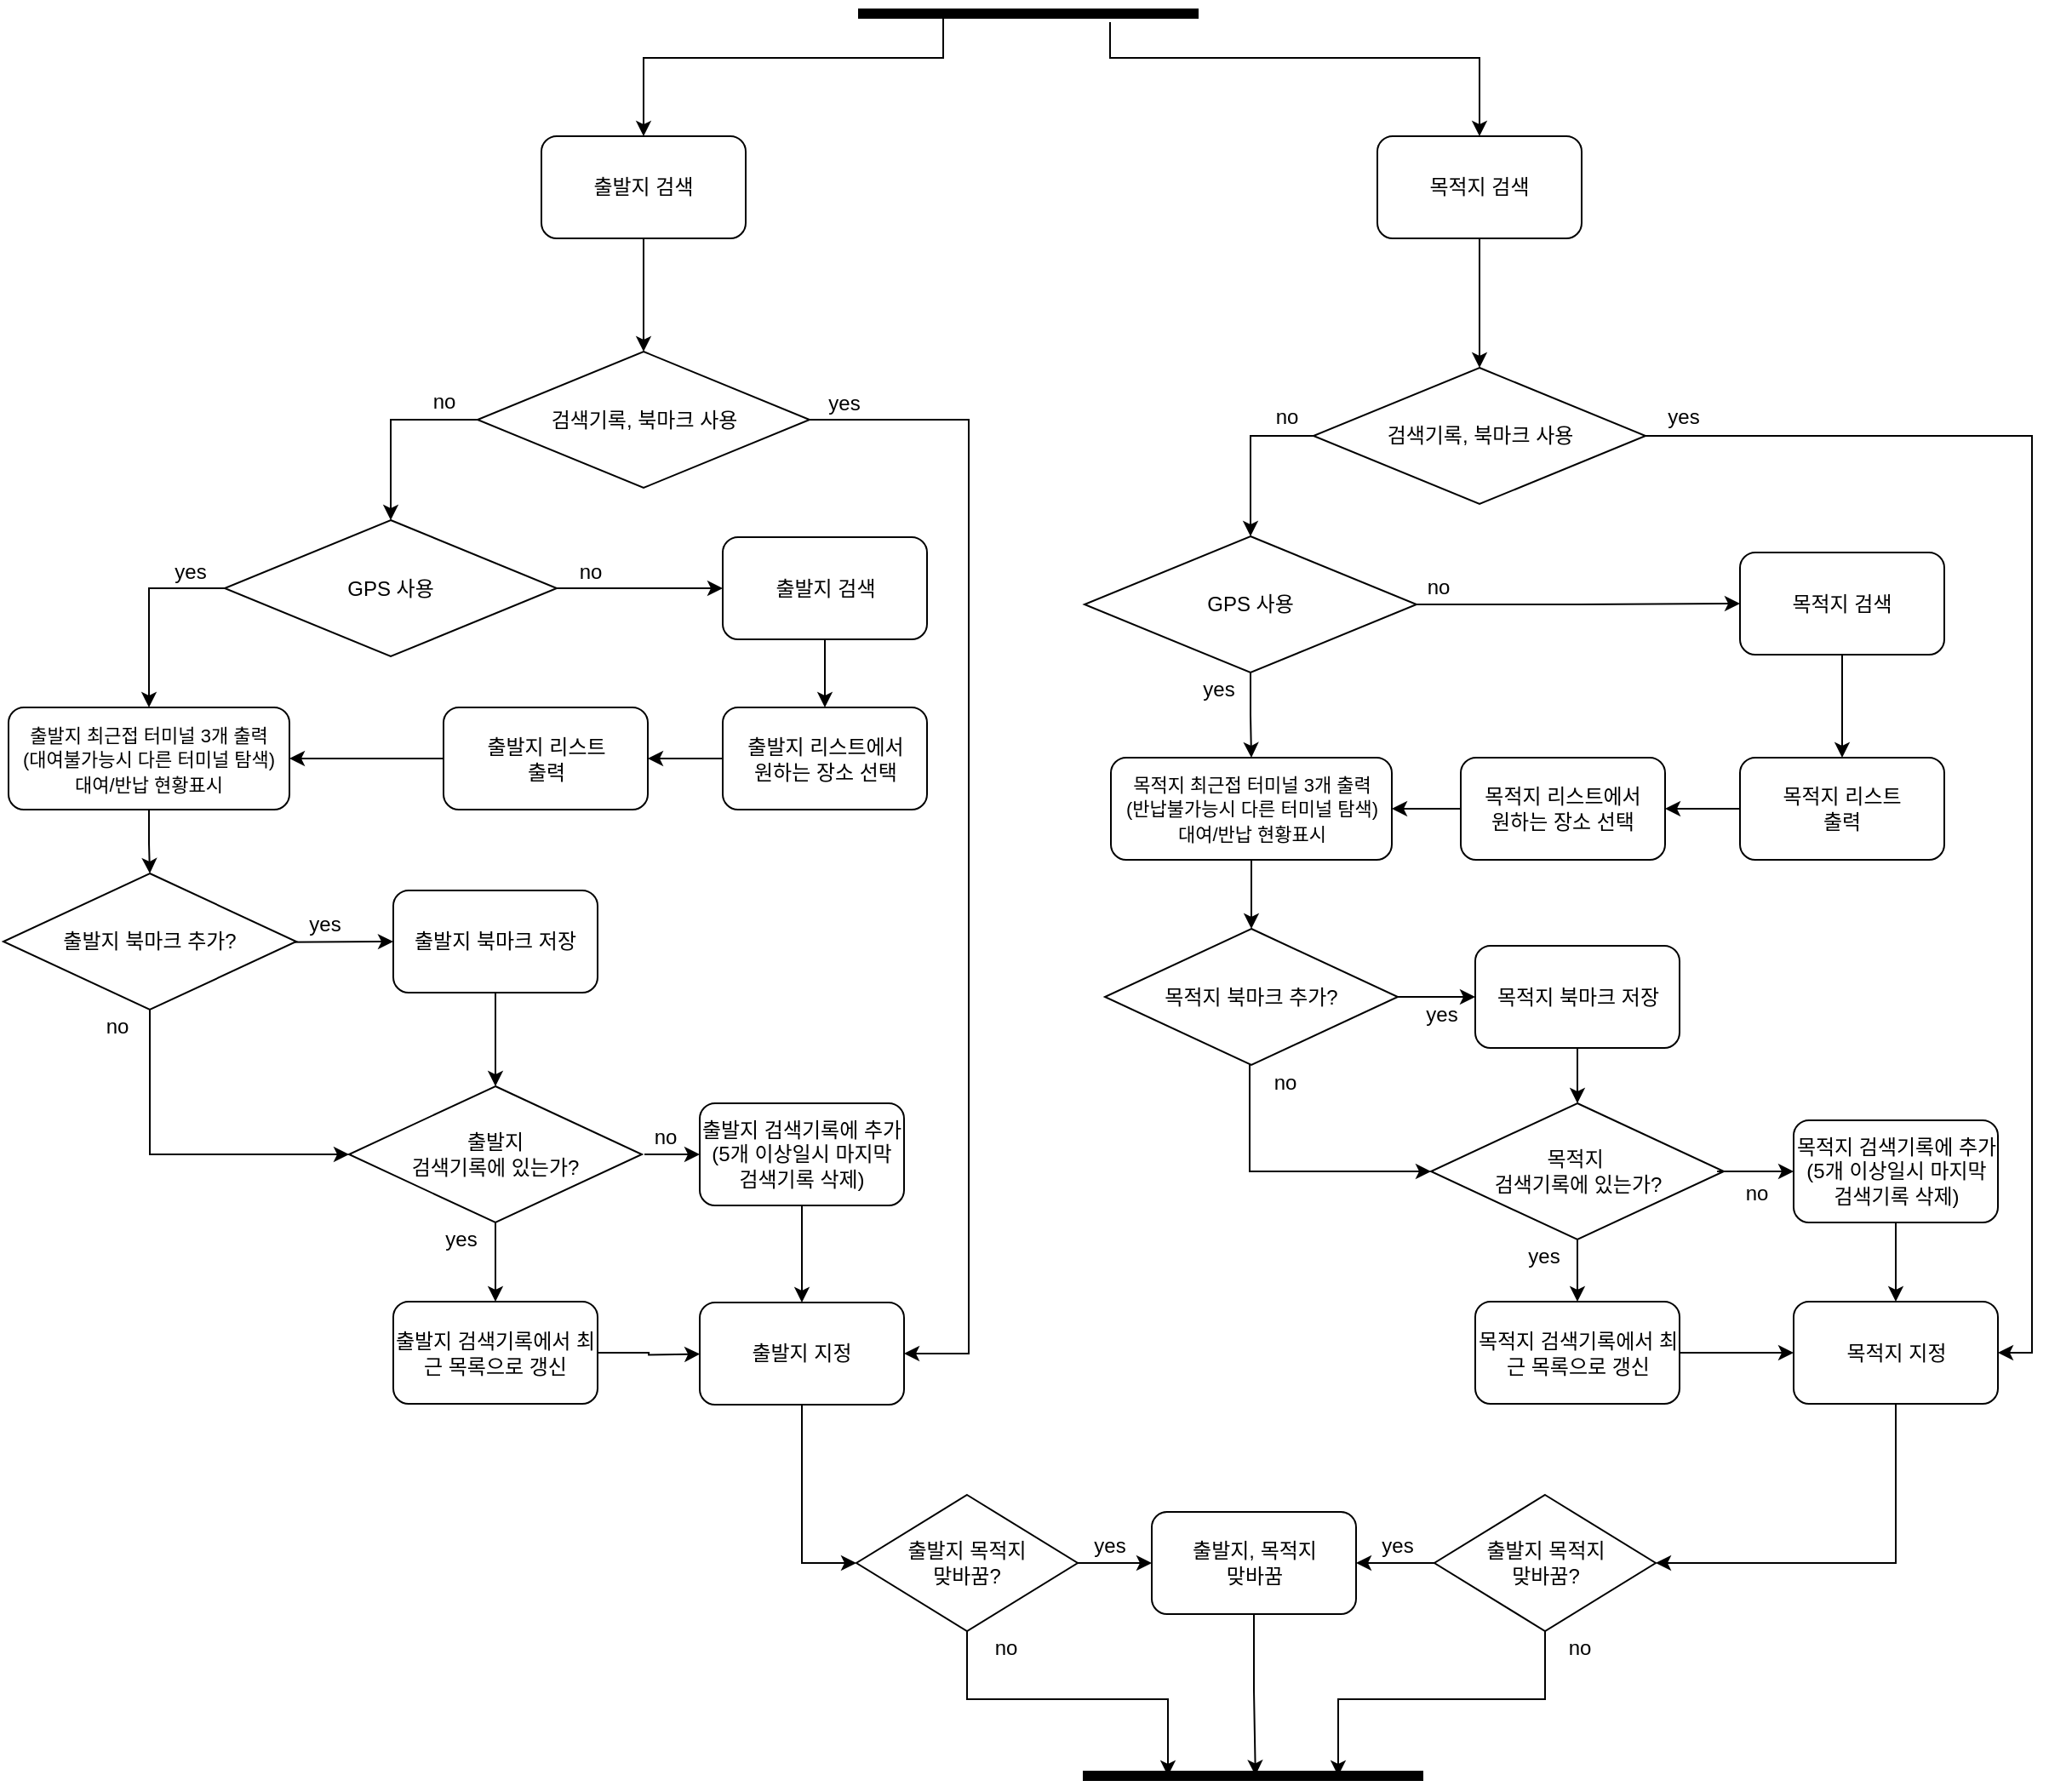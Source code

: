 <mxfile version="12.3.1" type="device" pages="1"><diagram id="74v2adaW9NZL6gEf2tZz" name="Page-1"><mxGraphModel dx="1422" dy="713" grid="1" gridSize="10" guides="1" tooltips="1" connect="1" arrows="1" fold="1" page="1" pageScale="1" pageWidth="827" pageHeight="1169" math="0" shadow="0"><root><mxCell id="0"/><mxCell id="1" parent="0"/><mxCell id="vMG2pl1d67QoB2vSyO6r-1" style="edgeStyle=orthogonalEdgeStyle;rounded=0;orthogonalLoop=1;jettySize=auto;html=1;exitX=0.25;exitY=0.5;exitDx=0;exitDy=0;exitPerimeter=0;entryX=0.5;entryY=0;entryDx=0;entryDy=0;strokeColor=#000000;" edge="1" parent="1" source="vMG2pl1d67QoB2vSyO6r-3" target="vMG2pl1d67QoB2vSyO6r-5"><mxGeometry relative="1" as="geometry"><mxPoint x="542" y="45" as="sourcePoint"/><Array as="points"><mxPoint x="612" y="101"/><mxPoint x="436" y="101"/></Array></mxGeometry></mxCell><mxCell id="vMG2pl1d67QoB2vSyO6r-2" style="edgeStyle=orthogonalEdgeStyle;rounded=0;orthogonalLoop=1;jettySize=auto;html=1;entryX=0.5;entryY=0;entryDx=0;entryDy=0;" edge="1" parent="1" source="vMG2pl1d67QoB2vSyO6r-3" target="vMG2pl1d67QoB2vSyO6r-7"><mxGeometry relative="1" as="geometry"><Array as="points"><mxPoint x="710" y="101"/><mxPoint x="927" y="101"/></Array></mxGeometry></mxCell><mxCell id="vMG2pl1d67QoB2vSyO6r-3" value="" style="shape=line;html=1;strokeWidth=6;strokeColor=#000000;" vertex="1" parent="1"><mxGeometry x="562" y="70" width="200" height="10" as="geometry"/></mxCell><mxCell id="vMG2pl1d67QoB2vSyO6r-4" style="edgeStyle=orthogonalEdgeStyle;rounded=0;orthogonalLoop=1;jettySize=auto;html=1;exitX=0.5;exitY=1;exitDx=0;exitDy=0;entryX=0.5;entryY=0;entryDx=0;entryDy=0;" edge="1" parent="1" source="vMG2pl1d67QoB2vSyO6r-5" target="vMG2pl1d67QoB2vSyO6r-10"><mxGeometry relative="1" as="geometry"/></mxCell><mxCell id="vMG2pl1d67QoB2vSyO6r-5" value="출발지 검색" style="rounded=1;whiteSpace=wrap;html=1;" vertex="1" parent="1"><mxGeometry x="376" y="147" width="120" height="60" as="geometry"/></mxCell><mxCell id="vMG2pl1d67QoB2vSyO6r-6" style="edgeStyle=orthogonalEdgeStyle;rounded=0;orthogonalLoop=1;jettySize=auto;html=1;entryX=0.5;entryY=0;entryDx=0;entryDy=0;strokeColor=#000000;" edge="1" parent="1" source="vMG2pl1d67QoB2vSyO6r-7" target="vMG2pl1d67QoB2vSyO6r-41"><mxGeometry relative="1" as="geometry"/></mxCell><mxCell id="vMG2pl1d67QoB2vSyO6r-7" value="목적지 검색" style="rounded=1;whiteSpace=wrap;html=1;" vertex="1" parent="1"><mxGeometry x="867" y="147" width="120" height="60" as="geometry"/></mxCell><mxCell id="vMG2pl1d67QoB2vSyO6r-8" style="edgeStyle=orthogonalEdgeStyle;rounded=0;orthogonalLoop=1;jettySize=auto;html=1;exitX=0;exitY=0.5;exitDx=0;exitDy=0;entryX=0.5;entryY=0;entryDx=0;entryDy=0;strokeColor=#000000;" edge="1" parent="1" source="vMG2pl1d67QoB2vSyO6r-10" target="vMG2pl1d67QoB2vSyO6r-13"><mxGeometry relative="1" as="geometry"/></mxCell><mxCell id="vMG2pl1d67QoB2vSyO6r-9" style="edgeStyle=orthogonalEdgeStyle;rounded=0;orthogonalLoop=1;jettySize=auto;html=1;entryX=1;entryY=0.5;entryDx=0;entryDy=0;" edge="1" parent="1" source="vMG2pl1d67QoB2vSyO6r-10" target="vMG2pl1d67QoB2vSyO6r-38"><mxGeometry relative="1" as="geometry"><Array as="points"><mxPoint x="627" y="314"/><mxPoint x="627" y="862"/></Array></mxGeometry></mxCell><mxCell id="vMG2pl1d67QoB2vSyO6r-10" value="검색기록, 북마크 사용" style="rhombus;whiteSpace=wrap;html=1;" vertex="1" parent="1"><mxGeometry x="338.5" y="273.5" width="195" height="80" as="geometry"/></mxCell><mxCell id="vMG2pl1d67QoB2vSyO6r-11" style="edgeStyle=orthogonalEdgeStyle;rounded=0;orthogonalLoop=1;jettySize=auto;html=1;exitX=0;exitY=0.5;exitDx=0;exitDy=0;entryX=0.5;entryY=0;entryDx=0;entryDy=0;strokeColor=#000000;" edge="1" parent="1" source="vMG2pl1d67QoB2vSyO6r-13" target="vMG2pl1d67QoB2vSyO6r-21"><mxGeometry relative="1" as="geometry"><mxPoint x="-19.333" y="482.667" as="targetPoint"/></mxGeometry></mxCell><mxCell id="vMG2pl1d67QoB2vSyO6r-12" style="edgeStyle=orthogonalEdgeStyle;rounded=0;orthogonalLoop=1;jettySize=auto;html=1;entryX=0;entryY=0.5;entryDx=0;entryDy=0;" edge="1" parent="1" source="vMG2pl1d67QoB2vSyO6r-13" target="vMG2pl1d67QoB2vSyO6r-19"><mxGeometry relative="1" as="geometry"/></mxCell><mxCell id="vMG2pl1d67QoB2vSyO6r-13" value="GPS 사용" style="rhombus;whiteSpace=wrap;html=1;" vertex="1" parent="1"><mxGeometry x="190" y="372.5" width="195" height="80" as="geometry"/></mxCell><mxCell id="vMG2pl1d67QoB2vSyO6r-14" value="yes" style="text;html=1;strokeColor=none;fillColor=none;align=center;verticalAlign=middle;whiteSpace=wrap;rounded=0;" vertex="1" parent="1"><mxGeometry x="150" y="392.5" width="40" height="20" as="geometry"/></mxCell><mxCell id="vMG2pl1d67QoB2vSyO6r-15" value="yes" style="text;html=1;strokeColor=none;fillColor=none;align=center;verticalAlign=middle;whiteSpace=wrap;rounded=0;" vertex="1" parent="1"><mxGeometry x="533.5" y="293.5" width="40" height="20" as="geometry"/></mxCell><mxCell id="vMG2pl1d67QoB2vSyO6r-16" value="no" style="text;html=1;strokeColor=none;fillColor=none;align=center;verticalAlign=middle;whiteSpace=wrap;rounded=0;" vertex="1" parent="1"><mxGeometry x="298.5" y="292.5" width="40" height="20" as="geometry"/></mxCell><mxCell id="vMG2pl1d67QoB2vSyO6r-17" value="no" style="text;html=1;strokeColor=none;fillColor=none;align=center;verticalAlign=middle;whiteSpace=wrap;rounded=0;" vertex="1" parent="1"><mxGeometry x="385" y="392.5" width="40" height="20" as="geometry"/></mxCell><mxCell id="vMG2pl1d67QoB2vSyO6r-18" style="edgeStyle=orthogonalEdgeStyle;rounded=0;orthogonalLoop=1;jettySize=auto;html=1;entryX=0.5;entryY=0;entryDx=0;entryDy=0;" edge="1" parent="1" source="vMG2pl1d67QoB2vSyO6r-19" target="vMG2pl1d67QoB2vSyO6r-86"><mxGeometry relative="1" as="geometry"/></mxCell><mxCell id="vMG2pl1d67QoB2vSyO6r-19" value="출발지 검색" style="rounded=1;whiteSpace=wrap;html=1;" vertex="1" parent="1"><mxGeometry x="482.5" y="382.5" width="120" height="60" as="geometry"/></mxCell><mxCell id="vMG2pl1d67QoB2vSyO6r-20" style="edgeStyle=orthogonalEdgeStyle;rounded=0;orthogonalLoop=1;jettySize=auto;html=1;entryX=0.5;entryY=0;entryDx=0;entryDy=0;" edge="1" parent="1" source="vMG2pl1d67QoB2vSyO6r-21" target="vMG2pl1d67QoB2vSyO6r-30"><mxGeometry relative="1" as="geometry"/></mxCell><mxCell id="vMG2pl1d67QoB2vSyO6r-21" value="&lt;span style=&quot;font-size: 11px&quot;&gt;출발지 최근접 터미널 3개 출력&lt;br&gt;(대여불가능시 다른 터미널 탐색)&lt;br&gt;대여/반납 현황표시&lt;br&gt;&lt;/span&gt;" style="rounded=1;whiteSpace=wrap;html=1;" vertex="1" parent="1"><mxGeometry x="63" y="482.5" width="165" height="60" as="geometry"/></mxCell><mxCell id="vMG2pl1d67QoB2vSyO6r-22" style="edgeStyle=orthogonalEdgeStyle;rounded=0;orthogonalLoop=1;jettySize=auto;html=1;entryX=0.5;entryY=0;entryDx=0;entryDy=0;strokeColor=#000000;" edge="1" parent="1" source="vMG2pl1d67QoB2vSyO6r-23" target="vMG2pl1d67QoB2vSyO6r-36"><mxGeometry relative="1" as="geometry"/></mxCell><mxCell id="vMG2pl1d67QoB2vSyO6r-23" value="출발지 &lt;br&gt;검색기록에 있는가?" style="rhombus;whiteSpace=wrap;html=1;" vertex="1" parent="1"><mxGeometry x="263" y="705" width="172" height="80" as="geometry"/></mxCell><mxCell id="vMG2pl1d67QoB2vSyO6r-24" style="edgeStyle=orthogonalEdgeStyle;rounded=0;orthogonalLoop=1;jettySize=auto;html=1;entryX=0.5;entryY=0;entryDx=0;entryDy=0;strokeColor=#000000;" edge="1" parent="1" source="vMG2pl1d67QoB2vSyO6r-25" target="vMG2pl1d67QoB2vSyO6r-38"><mxGeometry relative="1" as="geometry"/></mxCell><mxCell id="vMG2pl1d67QoB2vSyO6r-25" value="출발지 검색기록에 추가(5개 이상일시 마지막 검색기록 삭제)" style="rounded=1;whiteSpace=wrap;html=1;" vertex="1" parent="1"><mxGeometry x="469" y="715" width="120" height="60" as="geometry"/></mxCell><mxCell id="vMG2pl1d67QoB2vSyO6r-26" value="" style="endArrow=classic;html=1;entryX=0;entryY=0.5;entryDx=0;entryDy=0;" edge="1" parent="1"><mxGeometry width="50" height="50" relative="1" as="geometry"><mxPoint x="436.5" y="745" as="sourcePoint"/><mxPoint x="469" y="745" as="targetPoint"/></mxGeometry></mxCell><mxCell id="vMG2pl1d67QoB2vSyO6r-27" value="no" style="text;html=1;strokeColor=none;fillColor=none;align=center;verticalAlign=middle;whiteSpace=wrap;rounded=0;" vertex="1" parent="1"><mxGeometry x="429" y="725" width="40" height="20" as="geometry"/></mxCell><mxCell id="vMG2pl1d67QoB2vSyO6r-28" style="edgeStyle=orthogonalEdgeStyle;rounded=0;orthogonalLoop=1;jettySize=auto;html=1;entryX=0;entryY=0.5;entryDx=0;entryDy=0;strokeColor=#000000;" edge="1" parent="1" target="vMG2pl1d67QoB2vSyO6r-34"><mxGeometry relative="1" as="geometry"><mxPoint x="66.142" y="620.167" as="sourcePoint"/></mxGeometry></mxCell><mxCell id="vMG2pl1d67QoB2vSyO6r-29" style="edgeStyle=orthogonalEdgeStyle;rounded=0;orthogonalLoop=1;jettySize=auto;html=1;entryX=0;entryY=0.5;entryDx=0;entryDy=0;" edge="1" parent="1" source="vMG2pl1d67QoB2vSyO6r-30" target="vMG2pl1d67QoB2vSyO6r-23"><mxGeometry relative="1" as="geometry"><Array as="points"><mxPoint x="146" y="745.5"/></Array></mxGeometry></mxCell><mxCell id="vMG2pl1d67QoB2vSyO6r-30" value="출발지 북마크 추가?" style="rhombus;whiteSpace=wrap;html=1;" vertex="1" parent="1"><mxGeometry x="60" y="580" width="172" height="80" as="geometry"/></mxCell><mxCell id="vMG2pl1d67QoB2vSyO6r-31" value="no" style="text;html=1;strokeColor=none;fillColor=none;align=center;verticalAlign=middle;whiteSpace=wrap;rounded=0;" vertex="1" parent="1"><mxGeometry x="106.5" y="660" width="40" height="20" as="geometry"/></mxCell><mxCell id="vMG2pl1d67QoB2vSyO6r-32" value="yes" style="text;html=1;strokeColor=none;fillColor=none;align=center;verticalAlign=middle;whiteSpace=wrap;rounded=0;" vertex="1" parent="1"><mxGeometry x="229" y="600" width="40" height="20" as="geometry"/></mxCell><mxCell id="vMG2pl1d67QoB2vSyO6r-33" style="edgeStyle=orthogonalEdgeStyle;rounded=0;orthogonalLoop=1;jettySize=auto;html=1;entryX=0.5;entryY=0;entryDx=0;entryDy=0;strokeColor=#000000;" edge="1" parent="1" source="vMG2pl1d67QoB2vSyO6r-34" target="vMG2pl1d67QoB2vSyO6r-23"><mxGeometry relative="1" as="geometry"/></mxCell><mxCell id="vMG2pl1d67QoB2vSyO6r-34" value="출발지 북마크 저장" style="rounded=1;whiteSpace=wrap;html=1;" vertex="1" parent="1"><mxGeometry x="289" y="590" width="120" height="60" as="geometry"/></mxCell><mxCell id="vMG2pl1d67QoB2vSyO6r-35" style="edgeStyle=orthogonalEdgeStyle;rounded=0;orthogonalLoop=1;jettySize=auto;html=1;entryX=0;entryY=0.5;entryDx=0;entryDy=0;strokeColor=#000000;" edge="1" parent="1" source="vMG2pl1d67QoB2vSyO6r-36"><mxGeometry relative="1" as="geometry"><mxPoint x="469.088" y="862.294" as="targetPoint"/></mxGeometry></mxCell><mxCell id="vMG2pl1d67QoB2vSyO6r-36" value="출발지 검색기록에서 최근 목록으로 갱신" style="rounded=1;whiteSpace=wrap;html=1;" vertex="1" parent="1"><mxGeometry x="289" y="831.5" width="120" height="60" as="geometry"/></mxCell><mxCell id="vMG2pl1d67QoB2vSyO6r-37" style="edgeStyle=orthogonalEdgeStyle;rounded=0;orthogonalLoop=1;jettySize=auto;html=1;entryX=0;entryY=0.5;entryDx=0;entryDy=0;strokeColor=#000000;exitX=0.5;exitY=1;exitDx=0;exitDy=0;" edge="1" parent="1" source="vMG2pl1d67QoB2vSyO6r-38" target="vMG2pl1d67QoB2vSyO6r-72"><mxGeometry relative="1" as="geometry"><Array as="points"><mxPoint x="529" y="985"/></Array></mxGeometry></mxCell><mxCell id="vMG2pl1d67QoB2vSyO6r-38" value="출발지 지정" style="rounded=1;whiteSpace=wrap;html=1;strokeColor=#000000;" vertex="1" parent="1"><mxGeometry x="469" y="832" width="120" height="60" as="geometry"/></mxCell><mxCell id="vMG2pl1d67QoB2vSyO6r-39" style="edgeStyle=orthogonalEdgeStyle;rounded=0;orthogonalLoop=1;jettySize=auto;html=1;entryX=0.5;entryY=0;entryDx=0;entryDy=0;strokeColor=#000000;" edge="1" parent="1" target="vMG2pl1d67QoB2vSyO6r-67"><mxGeometry relative="1" as="geometry"><mxPoint x="833" y="323" as="sourcePoint"/><Array as="points"><mxPoint x="793" y="323"/></Array></mxGeometry></mxCell><mxCell id="vMG2pl1d67QoB2vSyO6r-40" style="edgeStyle=orthogonalEdgeStyle;rounded=0;orthogonalLoop=1;jettySize=auto;html=1;entryX=1;entryY=0.5;entryDx=0;entryDy=0;" edge="1" parent="1" source="vMG2pl1d67QoB2vSyO6r-41" target="vMG2pl1d67QoB2vSyO6r-63"><mxGeometry relative="1" as="geometry"/></mxCell><mxCell id="vMG2pl1d67QoB2vSyO6r-41" value="검색기록, 북마크 사용" style="rhombus;whiteSpace=wrap;html=1;" vertex="1" parent="1"><mxGeometry x="829.5" y="283" width="195" height="80" as="geometry"/></mxCell><mxCell id="vMG2pl1d67QoB2vSyO6r-42" value="yes" style="text;html=1;strokeColor=none;fillColor=none;align=center;verticalAlign=middle;whiteSpace=wrap;rounded=0;" vertex="1" parent="1"><mxGeometry x="1027" y="302" width="40" height="20" as="geometry"/></mxCell><mxCell id="vMG2pl1d67QoB2vSyO6r-43" value="no" style="text;html=1;strokeColor=none;fillColor=none;align=center;verticalAlign=middle;whiteSpace=wrap;rounded=0;" vertex="1" parent="1"><mxGeometry x="794" y="302" width="40" height="20" as="geometry"/></mxCell><mxCell id="vMG2pl1d67QoB2vSyO6r-44" style="edgeStyle=orthogonalEdgeStyle;rounded=0;orthogonalLoop=1;jettySize=auto;html=1;entryX=0.5;entryY=0;entryDx=0;entryDy=0;" edge="1" parent="1" source="vMG2pl1d67QoB2vSyO6r-45" target="vMG2pl1d67QoB2vSyO6r-88"><mxGeometry relative="1" as="geometry"/></mxCell><mxCell id="vMG2pl1d67QoB2vSyO6r-45" value="목적지 검색" style="rounded=1;whiteSpace=wrap;html=1;" vertex="1" parent="1"><mxGeometry x="1080" y="391.5" width="120" height="60" as="geometry"/></mxCell><mxCell id="vMG2pl1d67QoB2vSyO6r-46" style="edgeStyle=orthogonalEdgeStyle;rounded=0;orthogonalLoop=1;jettySize=auto;html=1;entryX=0.5;entryY=0;entryDx=0;entryDy=0;" edge="1" parent="1" source="vMG2pl1d67QoB2vSyO6r-47" target="vMG2pl1d67QoB2vSyO6r-56"><mxGeometry relative="1" as="geometry"/></mxCell><mxCell id="vMG2pl1d67QoB2vSyO6r-47" value="&lt;font style=&quot;font-size: 11px&quot;&gt;목적지 최근접 터미널 3개 출력&lt;br&gt;(반납불가능시 다른 터미널 탐색)&lt;br&gt;대여/반납 현황표시&lt;/font&gt;" style="rounded=1;whiteSpace=wrap;html=1;" vertex="1" parent="1"><mxGeometry x="710.5" y="512" width="165" height="60" as="geometry"/></mxCell><mxCell id="vMG2pl1d67QoB2vSyO6r-48" style="edgeStyle=orthogonalEdgeStyle;rounded=0;orthogonalLoop=1;jettySize=auto;html=1;entryX=0.5;entryY=0;entryDx=0;entryDy=0;strokeColor=#000000;" edge="1" parent="1" source="vMG2pl1d67QoB2vSyO6r-49" target="vMG2pl1d67QoB2vSyO6r-61"><mxGeometry relative="1" as="geometry"/></mxCell><mxCell id="vMG2pl1d67QoB2vSyO6r-49" value="목적지&amp;nbsp;&lt;br&gt;검색기록에 있는가?" style="rhombus;whiteSpace=wrap;html=1;" vertex="1" parent="1"><mxGeometry x="898.5" y="715" width="172" height="80" as="geometry"/></mxCell><mxCell id="vMG2pl1d67QoB2vSyO6r-50" style="edgeStyle=orthogonalEdgeStyle;rounded=0;orthogonalLoop=1;jettySize=auto;html=1;entryX=0.5;entryY=0;entryDx=0;entryDy=0;strokeColor=#000000;" edge="1" parent="1" source="vMG2pl1d67QoB2vSyO6r-51" target="vMG2pl1d67QoB2vSyO6r-63"><mxGeometry relative="1" as="geometry"/></mxCell><mxCell id="vMG2pl1d67QoB2vSyO6r-51" value="목적지 검색기록에 추가(5개 이상일시 마지막 검색기록 삭제)" style="rounded=1;whiteSpace=wrap;html=1;" vertex="1" parent="1"><mxGeometry x="1111.5" y="725" width="120" height="60" as="geometry"/></mxCell><mxCell id="vMG2pl1d67QoB2vSyO6r-52" value="" style="endArrow=classic;html=1;exitX=0.977;exitY=0.5;exitDx=0;exitDy=0;exitPerimeter=0;entryX=0;entryY=0.5;entryDx=0;entryDy=0;" edge="1" parent="1" source="vMG2pl1d67QoB2vSyO6r-49" target="vMG2pl1d67QoB2vSyO6r-51"><mxGeometry width="50" height="50" relative="1" as="geometry"><mxPoint x="1128" y="847" as="sourcePoint"/><mxPoint x="1111" y="847" as="targetPoint"/></mxGeometry></mxCell><mxCell id="vMG2pl1d67QoB2vSyO6r-53" value="no" style="text;html=1;strokeColor=none;fillColor=none;align=center;verticalAlign=middle;whiteSpace=wrap;rounded=0;" vertex="1" parent="1"><mxGeometry x="1070" y="755" width="40" height="25" as="geometry"/></mxCell><mxCell id="vMG2pl1d67QoB2vSyO6r-54" style="edgeStyle=orthogonalEdgeStyle;rounded=0;orthogonalLoop=1;jettySize=auto;html=1;entryX=0;entryY=0.5;entryDx=0;entryDy=0;strokeColor=#000000;" edge="1" parent="1" source="vMG2pl1d67QoB2vSyO6r-56" target="vMG2pl1d67QoB2vSyO6r-59"><mxGeometry relative="1" as="geometry"/></mxCell><mxCell id="vMG2pl1d67QoB2vSyO6r-55" style="edgeStyle=orthogonalEdgeStyle;rounded=0;orthogonalLoop=1;jettySize=auto;html=1;entryX=0;entryY=0.5;entryDx=0;entryDy=0;" edge="1" parent="1" source="vMG2pl1d67QoB2vSyO6r-56" target="vMG2pl1d67QoB2vSyO6r-49"><mxGeometry relative="1" as="geometry"><Array as="points"><mxPoint x="792" y="755"/></Array></mxGeometry></mxCell><mxCell id="vMG2pl1d67QoB2vSyO6r-56" value="목적지 북마크 추가?" style="rhombus;whiteSpace=wrap;html=1;" vertex="1" parent="1"><mxGeometry x="707" y="612.5" width="172" height="80" as="geometry"/></mxCell><mxCell id="vMG2pl1d67QoB2vSyO6r-57" value="yes" style="text;html=1;strokeColor=none;fillColor=none;align=center;verticalAlign=middle;whiteSpace=wrap;rounded=0;" vertex="1" parent="1"><mxGeometry x="884.5" y="652.5" width="40" height="20" as="geometry"/></mxCell><mxCell id="vMG2pl1d67QoB2vSyO6r-58" style="edgeStyle=orthogonalEdgeStyle;rounded=0;orthogonalLoop=1;jettySize=auto;html=1;entryX=0.5;entryY=0;entryDx=0;entryDy=0;strokeColor=#000000;" edge="1" parent="1" source="vMG2pl1d67QoB2vSyO6r-59" target="vMG2pl1d67QoB2vSyO6r-49"><mxGeometry relative="1" as="geometry"/></mxCell><mxCell id="vMG2pl1d67QoB2vSyO6r-59" value="목적지 북마크 저장" style="rounded=1;whiteSpace=wrap;html=1;" vertex="1" parent="1"><mxGeometry x="924.5" y="622.5" width="120" height="60" as="geometry"/></mxCell><mxCell id="vMG2pl1d67QoB2vSyO6r-60" style="edgeStyle=orthogonalEdgeStyle;rounded=0;orthogonalLoop=1;jettySize=auto;html=1;entryX=0;entryY=0.5;entryDx=0;entryDy=0;strokeColor=#000000;" edge="1" parent="1" source="vMG2pl1d67QoB2vSyO6r-61" target="vMG2pl1d67QoB2vSyO6r-63"><mxGeometry relative="1" as="geometry"><mxPoint x="1111" y="895" as="targetPoint"/></mxGeometry></mxCell><mxCell id="vMG2pl1d67QoB2vSyO6r-61" value="목적지 검색기록에서 최근 목록으로 갱신" style="rounded=1;whiteSpace=wrap;html=1;" vertex="1" parent="1"><mxGeometry x="924.5" y="831.5" width="120" height="60" as="geometry"/></mxCell><mxCell id="vMG2pl1d67QoB2vSyO6r-62" style="edgeStyle=orthogonalEdgeStyle;rounded=0;orthogonalLoop=1;jettySize=auto;html=1;entryX=1;entryY=0.5;entryDx=0;entryDy=0;strokeColor=#000000;" edge="1" parent="1" source="vMG2pl1d67QoB2vSyO6r-63" target="vMG2pl1d67QoB2vSyO6r-75"><mxGeometry relative="1" as="geometry"><Array as="points"><mxPoint x="1172" y="985"/></Array></mxGeometry></mxCell><mxCell id="vMG2pl1d67QoB2vSyO6r-63" value="목적지 지정" style="rounded=1;whiteSpace=wrap;html=1;strokeColor=#000000;" vertex="1" parent="1"><mxGeometry x="1111.5" y="831.5" width="120" height="60" as="geometry"/></mxCell><mxCell id="vMG2pl1d67QoB2vSyO6r-64" value="" style="shape=line;html=1;strokeWidth=6;strokeColor=#000000;" vertex="1" parent="1"><mxGeometry x="694" y="1105" width="200" height="10" as="geometry"/></mxCell><mxCell id="vMG2pl1d67QoB2vSyO6r-65" style="edgeStyle=orthogonalEdgeStyle;rounded=0;orthogonalLoop=1;jettySize=auto;html=1;entryX=0.5;entryY=0;entryDx=0;entryDy=0;strokeColor=#000000;" edge="1" parent="1" source="vMG2pl1d67QoB2vSyO6r-67" target="vMG2pl1d67QoB2vSyO6r-47"><mxGeometry relative="1" as="geometry"/></mxCell><mxCell id="vMG2pl1d67QoB2vSyO6r-66" style="edgeStyle=orthogonalEdgeStyle;rounded=0;orthogonalLoop=1;jettySize=auto;html=1;entryX=0;entryY=0.5;entryDx=0;entryDy=0;" edge="1" parent="1" source="vMG2pl1d67QoB2vSyO6r-67" target="vMG2pl1d67QoB2vSyO6r-45"><mxGeometry relative="1" as="geometry"><mxPoint x="1063.5" y="422" as="targetPoint"/></mxGeometry></mxCell><mxCell id="vMG2pl1d67QoB2vSyO6r-67" value="GPS 사용" style="rhombus;whiteSpace=wrap;html=1;" vertex="1" parent="1"><mxGeometry x="695" y="382" width="195" height="80" as="geometry"/></mxCell><mxCell id="vMG2pl1d67QoB2vSyO6r-68" value="no" style="text;html=1;strokeColor=none;fillColor=none;align=center;verticalAlign=middle;whiteSpace=wrap;rounded=0;" vertex="1" parent="1"><mxGeometry x="882.5" y="402" width="40" height="20" as="geometry"/></mxCell><mxCell id="vMG2pl1d67QoB2vSyO6r-69" value="yes" style="text;html=1;strokeColor=none;fillColor=none;align=center;verticalAlign=middle;whiteSpace=wrap;rounded=0;" vertex="1" parent="1"><mxGeometry x="754" y="462" width="40" height="20" as="geometry"/></mxCell><mxCell id="vMG2pl1d67QoB2vSyO6r-70" style="edgeStyle=orthogonalEdgeStyle;rounded=0;orthogonalLoop=1;jettySize=auto;html=1;entryX=0.25;entryY=0.5;entryDx=0;entryDy=0;entryPerimeter=0;exitX=0.5;exitY=1;exitDx=0;exitDy=0;" edge="1" parent="1" source="vMG2pl1d67QoB2vSyO6r-72" target="vMG2pl1d67QoB2vSyO6r-64"><mxGeometry relative="1" as="geometry"><Array as="points"><mxPoint x="626" y="1065"/><mxPoint x="744" y="1065"/></Array></mxGeometry></mxCell><mxCell id="vMG2pl1d67QoB2vSyO6r-71" style="edgeStyle=orthogonalEdgeStyle;rounded=0;orthogonalLoop=1;jettySize=auto;html=1;entryX=0;entryY=0.5;entryDx=0;entryDy=0;" edge="1" parent="1" source="vMG2pl1d67QoB2vSyO6r-72" target="vMG2pl1d67QoB2vSyO6r-79"><mxGeometry relative="1" as="geometry"/></mxCell><mxCell id="vMG2pl1d67QoB2vSyO6r-72" value="출발지 목적지&lt;br&gt;맞바꿈?" style="rhombus;whiteSpace=wrap;html=1;strokeColor=#000000;" vertex="1" parent="1"><mxGeometry x="561" y="945" width="130" height="80" as="geometry"/></mxCell><mxCell id="vMG2pl1d67QoB2vSyO6r-73" style="edgeStyle=orthogonalEdgeStyle;rounded=0;orthogonalLoop=1;jettySize=auto;html=1;entryX=0.75;entryY=0.5;entryDx=0;entryDy=0;entryPerimeter=0;exitX=0.5;exitY=1;exitDx=0;exitDy=0;" edge="1" parent="1" source="vMG2pl1d67QoB2vSyO6r-75" target="vMG2pl1d67QoB2vSyO6r-64"><mxGeometry relative="1" as="geometry"><Array as="points"><mxPoint x="966" y="1065"/><mxPoint x="844" y="1065"/></Array></mxGeometry></mxCell><mxCell id="vMG2pl1d67QoB2vSyO6r-74" style="edgeStyle=orthogonalEdgeStyle;rounded=0;orthogonalLoop=1;jettySize=auto;html=1;entryX=1;entryY=0.5;entryDx=0;entryDy=0;" edge="1" parent="1" source="vMG2pl1d67QoB2vSyO6r-75" target="vMG2pl1d67QoB2vSyO6r-79"><mxGeometry relative="1" as="geometry"/></mxCell><mxCell id="vMG2pl1d67QoB2vSyO6r-75" value="출발지 목적지&lt;br&gt;맞바꿈?" style="rhombus;whiteSpace=wrap;html=1;strokeColor=#000000;" vertex="1" parent="1"><mxGeometry x="900.5" y="945" width="130" height="80" as="geometry"/></mxCell><mxCell id="vMG2pl1d67QoB2vSyO6r-76" value="no" style="text;html=1;strokeColor=none;fillColor=none;align=center;verticalAlign=middle;whiteSpace=wrap;rounded=0;" vertex="1" parent="1"><mxGeometry x="965.5" y="1025" width="40" height="20" as="geometry"/></mxCell><mxCell id="vMG2pl1d67QoB2vSyO6r-77" value="no" style="text;html=1;strokeColor=none;fillColor=none;align=center;verticalAlign=middle;whiteSpace=wrap;rounded=0;" vertex="1" parent="1"><mxGeometry x="628.5" y="1025" width="40" height="20" as="geometry"/></mxCell><mxCell id="vMG2pl1d67QoB2vSyO6r-78" style="edgeStyle=orthogonalEdgeStyle;rounded=0;orthogonalLoop=1;jettySize=auto;html=1;entryX=0.507;entryY=0.471;entryDx=0;entryDy=0;entryPerimeter=0;" edge="1" parent="1" source="vMG2pl1d67QoB2vSyO6r-79" target="vMG2pl1d67QoB2vSyO6r-64"><mxGeometry relative="1" as="geometry"/></mxCell><mxCell id="vMG2pl1d67QoB2vSyO6r-79" value="출발지, 목적지&lt;br&gt;맞바꿈" style="rounded=1;whiteSpace=wrap;html=1;strokeColor=#000000;" vertex="1" parent="1"><mxGeometry x="734.5" y="955" width="120" height="60" as="geometry"/></mxCell><mxCell id="vMG2pl1d67QoB2vSyO6r-80" value="yes" style="text;html=1;strokeColor=none;fillColor=none;align=center;verticalAlign=middle;whiteSpace=wrap;rounded=0;" vertex="1" parent="1"><mxGeometry x="689.5" y="965" width="40" height="20" as="geometry"/></mxCell><mxCell id="vMG2pl1d67QoB2vSyO6r-81" value="yes" style="text;html=1;strokeColor=none;fillColor=none;align=center;verticalAlign=middle;whiteSpace=wrap;rounded=0;" vertex="1" parent="1"><mxGeometry x="859" y="965" width="40" height="20" as="geometry"/></mxCell><mxCell id="vMG2pl1d67QoB2vSyO6r-82" style="edgeStyle=orthogonalEdgeStyle;rounded=0;orthogonalLoop=1;jettySize=auto;html=1;entryX=1;entryY=0.5;entryDx=0;entryDy=0;" edge="1" parent="1" source="vMG2pl1d67QoB2vSyO6r-83" target="vMG2pl1d67QoB2vSyO6r-21"><mxGeometry relative="1" as="geometry"/></mxCell><mxCell id="vMG2pl1d67QoB2vSyO6r-83" value="출발지 리스트&lt;br&gt;출력" style="rounded=1;whiteSpace=wrap;html=1;" vertex="1" parent="1"><mxGeometry x="318.5" y="482.5" width="120" height="60" as="geometry"/></mxCell><mxCell id="vMG2pl1d67QoB2vSyO6r-84" value="no" style="text;html=1;strokeColor=none;fillColor=none;align=center;verticalAlign=middle;whiteSpace=wrap;rounded=0;" vertex="1" parent="1"><mxGeometry x="793" y="693" width="40" height="20" as="geometry"/></mxCell><mxCell id="vMG2pl1d67QoB2vSyO6r-85" style="edgeStyle=orthogonalEdgeStyle;rounded=0;orthogonalLoop=1;jettySize=auto;html=1;entryX=1;entryY=0.5;entryDx=0;entryDy=0;" edge="1" parent="1" source="vMG2pl1d67QoB2vSyO6r-86" target="vMG2pl1d67QoB2vSyO6r-83"><mxGeometry relative="1" as="geometry"><mxPoint x="452.5" y="512.5" as="targetPoint"/></mxGeometry></mxCell><mxCell id="vMG2pl1d67QoB2vSyO6r-86" value="출발지 리스트에서&lt;br&gt;원하는 장소 선택" style="rounded=1;whiteSpace=wrap;html=1;" vertex="1" parent="1"><mxGeometry x="482.5" y="482.5" width="120" height="60" as="geometry"/></mxCell><mxCell id="vMG2pl1d67QoB2vSyO6r-87" style="edgeStyle=orthogonalEdgeStyle;rounded=0;orthogonalLoop=1;jettySize=auto;html=1;entryX=1;entryY=0.5;entryDx=0;entryDy=0;" edge="1" parent="1" source="vMG2pl1d67QoB2vSyO6r-88" target="vMG2pl1d67QoB2vSyO6r-90"><mxGeometry relative="1" as="geometry"/></mxCell><mxCell id="vMG2pl1d67QoB2vSyO6r-88" value="목적지 리스트&lt;br&gt;출력" style="rounded=1;whiteSpace=wrap;html=1;" vertex="1" parent="1"><mxGeometry x="1080" y="512" width="120" height="60" as="geometry"/></mxCell><mxCell id="vMG2pl1d67QoB2vSyO6r-89" style="edgeStyle=orthogonalEdgeStyle;rounded=0;orthogonalLoop=1;jettySize=auto;html=1;entryX=1;entryY=0.5;entryDx=0;entryDy=0;" edge="1" parent="1" source="vMG2pl1d67QoB2vSyO6r-90" target="vMG2pl1d67QoB2vSyO6r-47"><mxGeometry relative="1" as="geometry"/></mxCell><mxCell id="vMG2pl1d67QoB2vSyO6r-90" value="목적지 리스트에서&lt;br&gt;원하는 장소 선택" style="rounded=1;whiteSpace=wrap;html=1;" vertex="1" parent="1"><mxGeometry x="916" y="512" width="120" height="60" as="geometry"/></mxCell><mxCell id="vMG2pl1d67QoB2vSyO6r-91" value="yes" style="text;html=1;strokeColor=none;fillColor=none;align=center;verticalAlign=middle;whiteSpace=wrap;rounded=0;" vertex="1" parent="1"><mxGeometry x="944.5" y="795" width="40" height="20" as="geometry"/></mxCell><mxCell id="vMG2pl1d67QoB2vSyO6r-92" value="yes" style="text;html=1;strokeColor=none;fillColor=none;align=center;verticalAlign=middle;whiteSpace=wrap;rounded=0;" vertex="1" parent="1"><mxGeometry x="308.5" y="785" width="40" height="20" as="geometry"/></mxCell></root></mxGraphModel></diagram></mxfile>